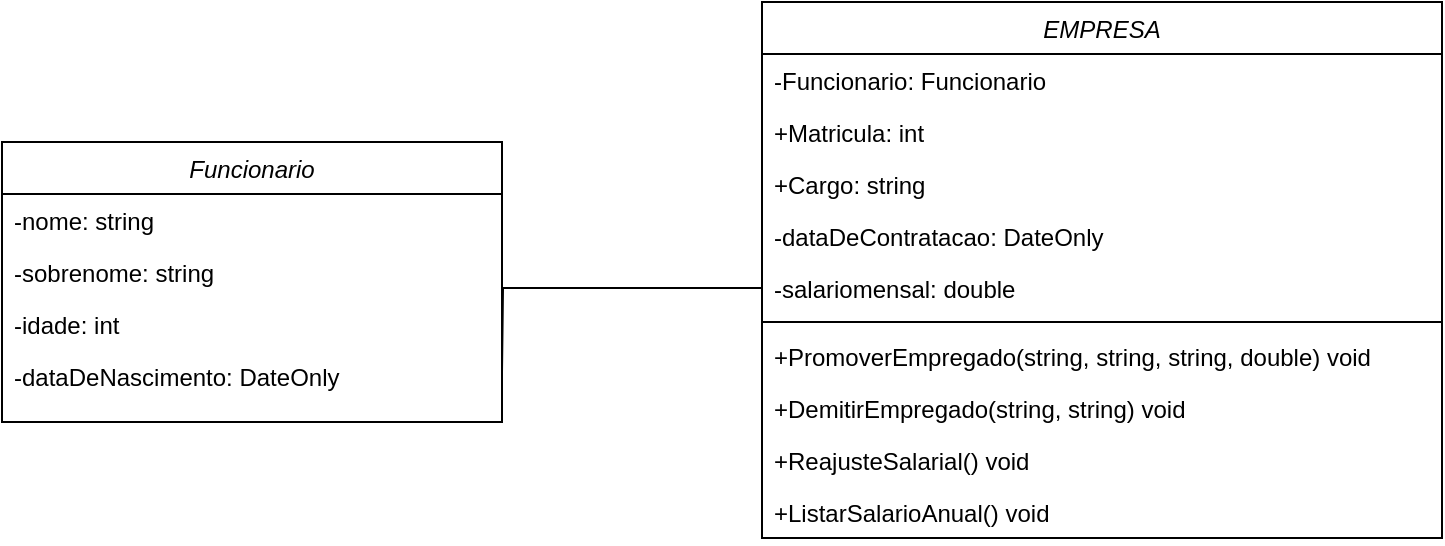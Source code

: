 <mxfile version="22.0.4" type="github">
  <diagram id="C5RBs43oDa-KdzZeNtuy" name="Page-1">
    <mxGraphModel dx="778" dy="522" grid="1" gridSize="10" guides="1" tooltips="1" connect="1" arrows="1" fold="1" page="1" pageScale="1" pageWidth="827" pageHeight="1169" math="0" shadow="0">
      <root>
        <mxCell id="WIyWlLk6GJQsqaUBKTNV-0" />
        <mxCell id="WIyWlLk6GJQsqaUBKTNV-1" parent="WIyWlLk6GJQsqaUBKTNV-0" />
        <mxCell id="0zaWkgmsqDVjbQXVcAwj-0" value="Funcionario" style="swimlane;fontStyle=2;align=center;verticalAlign=top;childLayout=stackLayout;horizontal=1;startSize=26;horizontalStack=0;resizeParent=1;resizeLast=0;collapsible=1;marginBottom=0;rounded=0;shadow=0;strokeWidth=1;" parent="WIyWlLk6GJQsqaUBKTNV-1" vertex="1">
          <mxGeometry x="60" y="140" width="250" height="140" as="geometry">
            <mxRectangle x="230" y="140" width="160" height="26" as="alternateBounds" />
          </mxGeometry>
        </mxCell>
        <mxCell id="0zaWkgmsqDVjbQXVcAwj-1" value="-nome: string" style="text;align=left;verticalAlign=top;spacingLeft=4;spacingRight=4;overflow=hidden;rotatable=0;points=[[0,0.5],[1,0.5]];portConstraint=eastwest;" parent="0zaWkgmsqDVjbQXVcAwj-0" vertex="1">
          <mxGeometry y="26" width="250" height="26" as="geometry" />
        </mxCell>
        <mxCell id="0zaWkgmsqDVjbQXVcAwj-2" value="-sobrenome: string" style="text;align=left;verticalAlign=top;spacingLeft=4;spacingRight=4;overflow=hidden;rotatable=0;points=[[0,0.5],[1,0.5]];portConstraint=eastwest;" parent="0zaWkgmsqDVjbQXVcAwj-0" vertex="1">
          <mxGeometry y="52" width="250" height="26" as="geometry" />
        </mxCell>
        <mxCell id="0zaWkgmsqDVjbQXVcAwj-3" value="-idade: int" style="text;align=left;verticalAlign=top;spacingLeft=4;spacingRight=4;overflow=hidden;rotatable=0;points=[[0,0.5],[1,0.5]];portConstraint=eastwest;rounded=0;shadow=0;html=0;" parent="0zaWkgmsqDVjbQXVcAwj-0" vertex="1">
          <mxGeometry y="78" width="250" height="26" as="geometry" />
        </mxCell>
        <mxCell id="0zaWkgmsqDVjbQXVcAwj-11" value="-dataDeNascimento: DateOnly&#xa;" style="text;align=left;verticalAlign=top;spacingLeft=4;spacingRight=4;overflow=hidden;rotatable=0;points=[[0,0.5],[1,0.5]];portConstraint=eastwest;rounded=0;shadow=0;html=0;" parent="0zaWkgmsqDVjbQXVcAwj-0" vertex="1">
          <mxGeometry y="104" width="250" height="26" as="geometry" />
        </mxCell>
        <mxCell id="0zaWkgmsqDVjbQXVcAwj-14" value="EMPRESA" style="swimlane;fontStyle=2;align=center;verticalAlign=top;childLayout=stackLayout;horizontal=1;startSize=26;horizontalStack=0;resizeParent=1;resizeLast=0;collapsible=1;marginBottom=0;rounded=0;shadow=0;strokeWidth=1;" parent="WIyWlLk6GJQsqaUBKTNV-1" vertex="1">
          <mxGeometry x="440" y="70" width="340" height="268" as="geometry">
            <mxRectangle x="230" y="140" width="160" height="26" as="alternateBounds" />
          </mxGeometry>
        </mxCell>
        <mxCell id="0zaWkgmsqDVjbQXVcAwj-15" value="-Funcionario: Funcionario" style="text;align=left;verticalAlign=top;spacingLeft=4;spacingRight=4;overflow=hidden;rotatable=0;points=[[0,0.5],[1,0.5]];portConstraint=eastwest;" parent="0zaWkgmsqDVjbQXVcAwj-14" vertex="1">
          <mxGeometry y="26" width="340" height="26" as="geometry" />
        </mxCell>
        <mxCell id="0zaWkgmsqDVjbQXVcAwj-16" value="+Matricula: int" style="text;align=left;verticalAlign=top;spacingLeft=4;spacingRight=4;overflow=hidden;rotatable=0;points=[[0,0.5],[1,0.5]];portConstraint=eastwest;rounded=0;shadow=0;html=0;" parent="0zaWkgmsqDVjbQXVcAwj-14" vertex="1">
          <mxGeometry y="52" width="340" height="26" as="geometry" />
        </mxCell>
        <mxCell id="4ply6NiUQUqHUMWysA9C-1" value="+Cargo: string" style="text;align=left;verticalAlign=top;spacingLeft=4;spacingRight=4;overflow=hidden;rotatable=0;points=[[0,0.5],[1,0.5]];portConstraint=eastwest;rounded=0;shadow=0;html=0;" vertex="1" parent="0zaWkgmsqDVjbQXVcAwj-14">
          <mxGeometry y="78" width="340" height="26" as="geometry" />
        </mxCell>
        <mxCell id="0zaWkgmsqDVjbQXVcAwj-17" value="-dataDeContratacao: DateOnly" style="text;align=left;verticalAlign=top;spacingLeft=4;spacingRight=4;overflow=hidden;rotatable=0;points=[[0,0.5],[1,0.5]];portConstraint=eastwest;rounded=0;shadow=0;html=0;" parent="0zaWkgmsqDVjbQXVcAwj-14" vertex="1">
          <mxGeometry y="104" width="340" height="26" as="geometry" />
        </mxCell>
        <mxCell id="0zaWkgmsqDVjbQXVcAwj-18" value="-salariomensal: double" style="text;align=left;verticalAlign=top;spacingLeft=4;spacingRight=4;overflow=hidden;rotatable=0;points=[[0,0.5],[1,0.5]];portConstraint=eastwest;rounded=0;shadow=0;html=0;" parent="0zaWkgmsqDVjbQXVcAwj-14" vertex="1">
          <mxGeometry y="130" width="340" height="26" as="geometry" />
        </mxCell>
        <mxCell id="0zaWkgmsqDVjbQXVcAwj-19" value="" style="line;html=1;strokeWidth=1;align=left;verticalAlign=middle;spacingTop=-1;spacingLeft=3;spacingRight=3;rotatable=0;labelPosition=right;points=[];portConstraint=eastwest;" parent="0zaWkgmsqDVjbQXVcAwj-14" vertex="1">
          <mxGeometry y="156" width="340" height="8" as="geometry" />
        </mxCell>
        <mxCell id="0zaWkgmsqDVjbQXVcAwj-22" value="+PromoverEmpregado(string, string, string, double) void" style="text;align=left;verticalAlign=top;spacingLeft=4;spacingRight=4;overflow=hidden;rotatable=0;points=[[0,0.5],[1,0.5]];portConstraint=eastwest;" parent="0zaWkgmsqDVjbQXVcAwj-14" vertex="1">
          <mxGeometry y="164" width="340" height="26" as="geometry" />
        </mxCell>
        <mxCell id="0zaWkgmsqDVjbQXVcAwj-23" value="+DemitirEmpregado(string, string) void" style="text;align=left;verticalAlign=top;spacingLeft=4;spacingRight=4;overflow=hidden;rotatable=0;points=[[0,0.5],[1,0.5]];portConstraint=eastwest;" parent="0zaWkgmsqDVjbQXVcAwj-14" vertex="1">
          <mxGeometry y="190" width="340" height="26" as="geometry" />
        </mxCell>
        <mxCell id="0zaWkgmsqDVjbQXVcAwj-24" value="+ReajusteSalarial() void" style="text;align=left;verticalAlign=top;spacingLeft=4;spacingRight=4;overflow=hidden;rotatable=0;points=[[0,0.5],[1,0.5]];portConstraint=eastwest;" parent="0zaWkgmsqDVjbQXVcAwj-14" vertex="1">
          <mxGeometry y="216" width="340" height="26" as="geometry" />
        </mxCell>
        <mxCell id="4ply6NiUQUqHUMWysA9C-0" value="+ListarSalarioAnual() void" style="text;align=left;verticalAlign=top;spacingLeft=4;spacingRight=4;overflow=hidden;rotatable=0;points=[[0,0.5],[1,0.5]];portConstraint=eastwest;" vertex="1" parent="0zaWkgmsqDVjbQXVcAwj-14">
          <mxGeometry y="242" width="340" height="26" as="geometry" />
        </mxCell>
        <mxCell id="0zaWkgmsqDVjbQXVcAwj-26" style="rounded=0;orthogonalLoop=1;jettySize=auto;html=1;exitX=0;exitY=0.5;exitDx=0;exitDy=0;strokeColor=default;endArrow=none;endFill=0;entryX=1;entryY=0.5;entryDx=0;entryDy=0;edgeStyle=orthogonalEdgeStyle;" parent="WIyWlLk6GJQsqaUBKTNV-1" source="0zaWkgmsqDVjbQXVcAwj-18" edge="1">
          <mxGeometry relative="1" as="geometry">
            <mxPoint x="310" y="255" as="targetPoint" />
            <mxPoint x="530" y="185" as="sourcePoint" />
          </mxGeometry>
        </mxCell>
      </root>
    </mxGraphModel>
  </diagram>
</mxfile>
